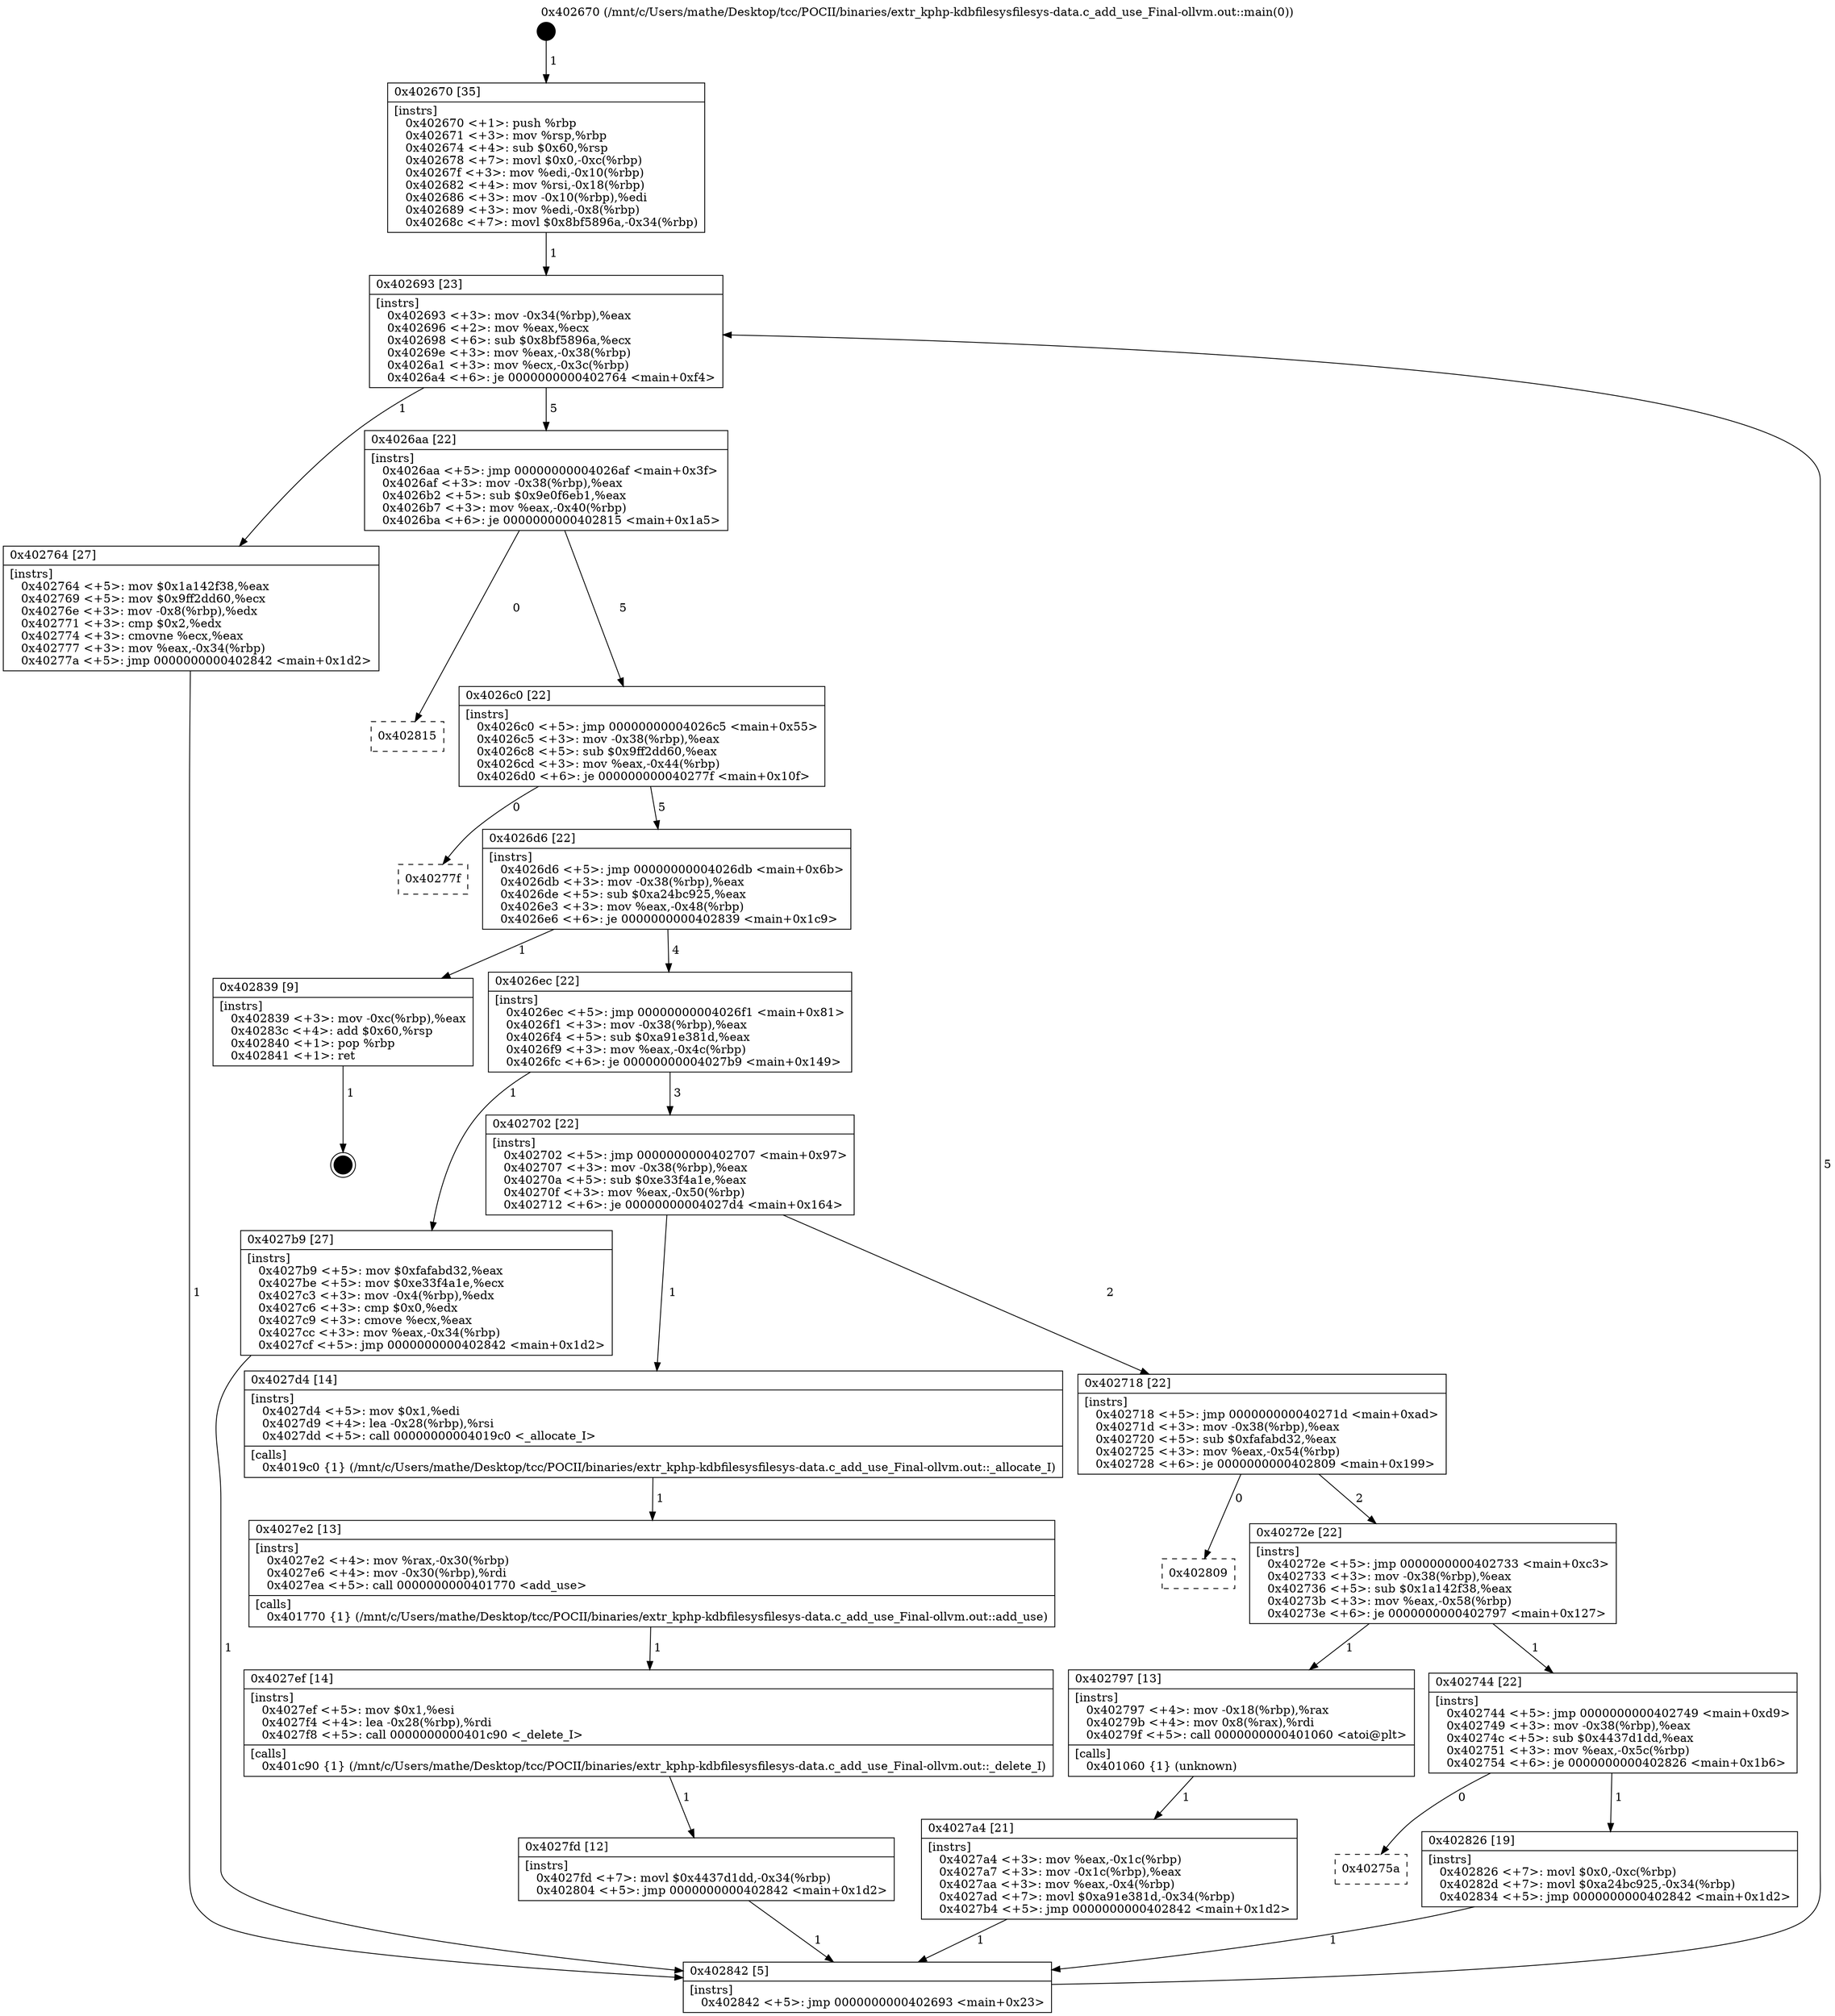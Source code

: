 digraph "0x402670" {
  label = "0x402670 (/mnt/c/Users/mathe/Desktop/tcc/POCII/binaries/extr_kphp-kdbfilesysfilesys-data.c_add_use_Final-ollvm.out::main(0))"
  labelloc = "t"
  node[shape=record]

  Entry [label="",width=0.3,height=0.3,shape=circle,fillcolor=black,style=filled]
  "0x402693" [label="{
     0x402693 [23]\l
     | [instrs]\l
     &nbsp;&nbsp;0x402693 \<+3\>: mov -0x34(%rbp),%eax\l
     &nbsp;&nbsp;0x402696 \<+2\>: mov %eax,%ecx\l
     &nbsp;&nbsp;0x402698 \<+6\>: sub $0x8bf5896a,%ecx\l
     &nbsp;&nbsp;0x40269e \<+3\>: mov %eax,-0x38(%rbp)\l
     &nbsp;&nbsp;0x4026a1 \<+3\>: mov %ecx,-0x3c(%rbp)\l
     &nbsp;&nbsp;0x4026a4 \<+6\>: je 0000000000402764 \<main+0xf4\>\l
  }"]
  "0x402764" [label="{
     0x402764 [27]\l
     | [instrs]\l
     &nbsp;&nbsp;0x402764 \<+5\>: mov $0x1a142f38,%eax\l
     &nbsp;&nbsp;0x402769 \<+5\>: mov $0x9ff2dd60,%ecx\l
     &nbsp;&nbsp;0x40276e \<+3\>: mov -0x8(%rbp),%edx\l
     &nbsp;&nbsp;0x402771 \<+3\>: cmp $0x2,%edx\l
     &nbsp;&nbsp;0x402774 \<+3\>: cmovne %ecx,%eax\l
     &nbsp;&nbsp;0x402777 \<+3\>: mov %eax,-0x34(%rbp)\l
     &nbsp;&nbsp;0x40277a \<+5\>: jmp 0000000000402842 \<main+0x1d2\>\l
  }"]
  "0x4026aa" [label="{
     0x4026aa [22]\l
     | [instrs]\l
     &nbsp;&nbsp;0x4026aa \<+5\>: jmp 00000000004026af \<main+0x3f\>\l
     &nbsp;&nbsp;0x4026af \<+3\>: mov -0x38(%rbp),%eax\l
     &nbsp;&nbsp;0x4026b2 \<+5\>: sub $0x9e0f6eb1,%eax\l
     &nbsp;&nbsp;0x4026b7 \<+3\>: mov %eax,-0x40(%rbp)\l
     &nbsp;&nbsp;0x4026ba \<+6\>: je 0000000000402815 \<main+0x1a5\>\l
  }"]
  "0x402842" [label="{
     0x402842 [5]\l
     | [instrs]\l
     &nbsp;&nbsp;0x402842 \<+5\>: jmp 0000000000402693 \<main+0x23\>\l
  }"]
  "0x402670" [label="{
     0x402670 [35]\l
     | [instrs]\l
     &nbsp;&nbsp;0x402670 \<+1\>: push %rbp\l
     &nbsp;&nbsp;0x402671 \<+3\>: mov %rsp,%rbp\l
     &nbsp;&nbsp;0x402674 \<+4\>: sub $0x60,%rsp\l
     &nbsp;&nbsp;0x402678 \<+7\>: movl $0x0,-0xc(%rbp)\l
     &nbsp;&nbsp;0x40267f \<+3\>: mov %edi,-0x10(%rbp)\l
     &nbsp;&nbsp;0x402682 \<+4\>: mov %rsi,-0x18(%rbp)\l
     &nbsp;&nbsp;0x402686 \<+3\>: mov -0x10(%rbp),%edi\l
     &nbsp;&nbsp;0x402689 \<+3\>: mov %edi,-0x8(%rbp)\l
     &nbsp;&nbsp;0x40268c \<+7\>: movl $0x8bf5896a,-0x34(%rbp)\l
  }"]
  Exit [label="",width=0.3,height=0.3,shape=circle,fillcolor=black,style=filled,peripheries=2]
  "0x402815" [label="{
     0x402815\l
  }", style=dashed]
  "0x4026c0" [label="{
     0x4026c0 [22]\l
     | [instrs]\l
     &nbsp;&nbsp;0x4026c0 \<+5\>: jmp 00000000004026c5 \<main+0x55\>\l
     &nbsp;&nbsp;0x4026c5 \<+3\>: mov -0x38(%rbp),%eax\l
     &nbsp;&nbsp;0x4026c8 \<+5\>: sub $0x9ff2dd60,%eax\l
     &nbsp;&nbsp;0x4026cd \<+3\>: mov %eax,-0x44(%rbp)\l
     &nbsp;&nbsp;0x4026d0 \<+6\>: je 000000000040277f \<main+0x10f\>\l
  }"]
  "0x40275a" [label="{
     0x40275a\l
  }", style=dashed]
  "0x40277f" [label="{
     0x40277f\l
  }", style=dashed]
  "0x4026d6" [label="{
     0x4026d6 [22]\l
     | [instrs]\l
     &nbsp;&nbsp;0x4026d6 \<+5\>: jmp 00000000004026db \<main+0x6b\>\l
     &nbsp;&nbsp;0x4026db \<+3\>: mov -0x38(%rbp),%eax\l
     &nbsp;&nbsp;0x4026de \<+5\>: sub $0xa24bc925,%eax\l
     &nbsp;&nbsp;0x4026e3 \<+3\>: mov %eax,-0x48(%rbp)\l
     &nbsp;&nbsp;0x4026e6 \<+6\>: je 0000000000402839 \<main+0x1c9\>\l
  }"]
  "0x402826" [label="{
     0x402826 [19]\l
     | [instrs]\l
     &nbsp;&nbsp;0x402826 \<+7\>: movl $0x0,-0xc(%rbp)\l
     &nbsp;&nbsp;0x40282d \<+7\>: movl $0xa24bc925,-0x34(%rbp)\l
     &nbsp;&nbsp;0x402834 \<+5\>: jmp 0000000000402842 \<main+0x1d2\>\l
  }"]
  "0x402839" [label="{
     0x402839 [9]\l
     | [instrs]\l
     &nbsp;&nbsp;0x402839 \<+3\>: mov -0xc(%rbp),%eax\l
     &nbsp;&nbsp;0x40283c \<+4\>: add $0x60,%rsp\l
     &nbsp;&nbsp;0x402840 \<+1\>: pop %rbp\l
     &nbsp;&nbsp;0x402841 \<+1\>: ret\l
  }"]
  "0x4026ec" [label="{
     0x4026ec [22]\l
     | [instrs]\l
     &nbsp;&nbsp;0x4026ec \<+5\>: jmp 00000000004026f1 \<main+0x81\>\l
     &nbsp;&nbsp;0x4026f1 \<+3\>: mov -0x38(%rbp),%eax\l
     &nbsp;&nbsp;0x4026f4 \<+5\>: sub $0xa91e381d,%eax\l
     &nbsp;&nbsp;0x4026f9 \<+3\>: mov %eax,-0x4c(%rbp)\l
     &nbsp;&nbsp;0x4026fc \<+6\>: je 00000000004027b9 \<main+0x149\>\l
  }"]
  "0x4027fd" [label="{
     0x4027fd [12]\l
     | [instrs]\l
     &nbsp;&nbsp;0x4027fd \<+7\>: movl $0x4437d1dd,-0x34(%rbp)\l
     &nbsp;&nbsp;0x402804 \<+5\>: jmp 0000000000402842 \<main+0x1d2\>\l
  }"]
  "0x4027b9" [label="{
     0x4027b9 [27]\l
     | [instrs]\l
     &nbsp;&nbsp;0x4027b9 \<+5\>: mov $0xfafabd32,%eax\l
     &nbsp;&nbsp;0x4027be \<+5\>: mov $0xe33f4a1e,%ecx\l
     &nbsp;&nbsp;0x4027c3 \<+3\>: mov -0x4(%rbp),%edx\l
     &nbsp;&nbsp;0x4027c6 \<+3\>: cmp $0x0,%edx\l
     &nbsp;&nbsp;0x4027c9 \<+3\>: cmove %ecx,%eax\l
     &nbsp;&nbsp;0x4027cc \<+3\>: mov %eax,-0x34(%rbp)\l
     &nbsp;&nbsp;0x4027cf \<+5\>: jmp 0000000000402842 \<main+0x1d2\>\l
  }"]
  "0x402702" [label="{
     0x402702 [22]\l
     | [instrs]\l
     &nbsp;&nbsp;0x402702 \<+5\>: jmp 0000000000402707 \<main+0x97\>\l
     &nbsp;&nbsp;0x402707 \<+3\>: mov -0x38(%rbp),%eax\l
     &nbsp;&nbsp;0x40270a \<+5\>: sub $0xe33f4a1e,%eax\l
     &nbsp;&nbsp;0x40270f \<+3\>: mov %eax,-0x50(%rbp)\l
     &nbsp;&nbsp;0x402712 \<+6\>: je 00000000004027d4 \<main+0x164\>\l
  }"]
  "0x4027ef" [label="{
     0x4027ef [14]\l
     | [instrs]\l
     &nbsp;&nbsp;0x4027ef \<+5\>: mov $0x1,%esi\l
     &nbsp;&nbsp;0x4027f4 \<+4\>: lea -0x28(%rbp),%rdi\l
     &nbsp;&nbsp;0x4027f8 \<+5\>: call 0000000000401c90 \<_delete_I\>\l
     | [calls]\l
     &nbsp;&nbsp;0x401c90 \{1\} (/mnt/c/Users/mathe/Desktop/tcc/POCII/binaries/extr_kphp-kdbfilesysfilesys-data.c_add_use_Final-ollvm.out::_delete_I)\l
  }"]
  "0x4027d4" [label="{
     0x4027d4 [14]\l
     | [instrs]\l
     &nbsp;&nbsp;0x4027d4 \<+5\>: mov $0x1,%edi\l
     &nbsp;&nbsp;0x4027d9 \<+4\>: lea -0x28(%rbp),%rsi\l
     &nbsp;&nbsp;0x4027dd \<+5\>: call 00000000004019c0 \<_allocate_I\>\l
     | [calls]\l
     &nbsp;&nbsp;0x4019c0 \{1\} (/mnt/c/Users/mathe/Desktop/tcc/POCII/binaries/extr_kphp-kdbfilesysfilesys-data.c_add_use_Final-ollvm.out::_allocate_I)\l
  }"]
  "0x402718" [label="{
     0x402718 [22]\l
     | [instrs]\l
     &nbsp;&nbsp;0x402718 \<+5\>: jmp 000000000040271d \<main+0xad\>\l
     &nbsp;&nbsp;0x40271d \<+3\>: mov -0x38(%rbp),%eax\l
     &nbsp;&nbsp;0x402720 \<+5\>: sub $0xfafabd32,%eax\l
     &nbsp;&nbsp;0x402725 \<+3\>: mov %eax,-0x54(%rbp)\l
     &nbsp;&nbsp;0x402728 \<+6\>: je 0000000000402809 \<main+0x199\>\l
  }"]
  "0x4027e2" [label="{
     0x4027e2 [13]\l
     | [instrs]\l
     &nbsp;&nbsp;0x4027e2 \<+4\>: mov %rax,-0x30(%rbp)\l
     &nbsp;&nbsp;0x4027e6 \<+4\>: mov -0x30(%rbp),%rdi\l
     &nbsp;&nbsp;0x4027ea \<+5\>: call 0000000000401770 \<add_use\>\l
     | [calls]\l
     &nbsp;&nbsp;0x401770 \{1\} (/mnt/c/Users/mathe/Desktop/tcc/POCII/binaries/extr_kphp-kdbfilesysfilesys-data.c_add_use_Final-ollvm.out::add_use)\l
  }"]
  "0x402809" [label="{
     0x402809\l
  }", style=dashed]
  "0x40272e" [label="{
     0x40272e [22]\l
     | [instrs]\l
     &nbsp;&nbsp;0x40272e \<+5\>: jmp 0000000000402733 \<main+0xc3\>\l
     &nbsp;&nbsp;0x402733 \<+3\>: mov -0x38(%rbp),%eax\l
     &nbsp;&nbsp;0x402736 \<+5\>: sub $0x1a142f38,%eax\l
     &nbsp;&nbsp;0x40273b \<+3\>: mov %eax,-0x58(%rbp)\l
     &nbsp;&nbsp;0x40273e \<+6\>: je 0000000000402797 \<main+0x127\>\l
  }"]
  "0x4027a4" [label="{
     0x4027a4 [21]\l
     | [instrs]\l
     &nbsp;&nbsp;0x4027a4 \<+3\>: mov %eax,-0x1c(%rbp)\l
     &nbsp;&nbsp;0x4027a7 \<+3\>: mov -0x1c(%rbp),%eax\l
     &nbsp;&nbsp;0x4027aa \<+3\>: mov %eax,-0x4(%rbp)\l
     &nbsp;&nbsp;0x4027ad \<+7\>: movl $0xa91e381d,-0x34(%rbp)\l
     &nbsp;&nbsp;0x4027b4 \<+5\>: jmp 0000000000402842 \<main+0x1d2\>\l
  }"]
  "0x402797" [label="{
     0x402797 [13]\l
     | [instrs]\l
     &nbsp;&nbsp;0x402797 \<+4\>: mov -0x18(%rbp),%rax\l
     &nbsp;&nbsp;0x40279b \<+4\>: mov 0x8(%rax),%rdi\l
     &nbsp;&nbsp;0x40279f \<+5\>: call 0000000000401060 \<atoi@plt\>\l
     | [calls]\l
     &nbsp;&nbsp;0x401060 \{1\} (unknown)\l
  }"]
  "0x402744" [label="{
     0x402744 [22]\l
     | [instrs]\l
     &nbsp;&nbsp;0x402744 \<+5\>: jmp 0000000000402749 \<main+0xd9\>\l
     &nbsp;&nbsp;0x402749 \<+3\>: mov -0x38(%rbp),%eax\l
     &nbsp;&nbsp;0x40274c \<+5\>: sub $0x4437d1dd,%eax\l
     &nbsp;&nbsp;0x402751 \<+3\>: mov %eax,-0x5c(%rbp)\l
     &nbsp;&nbsp;0x402754 \<+6\>: je 0000000000402826 \<main+0x1b6\>\l
  }"]
  Entry -> "0x402670" [label=" 1"]
  "0x402693" -> "0x402764" [label=" 1"]
  "0x402693" -> "0x4026aa" [label=" 5"]
  "0x402764" -> "0x402842" [label=" 1"]
  "0x402670" -> "0x402693" [label=" 1"]
  "0x402842" -> "0x402693" [label=" 5"]
  "0x402839" -> Exit [label=" 1"]
  "0x4026aa" -> "0x402815" [label=" 0"]
  "0x4026aa" -> "0x4026c0" [label=" 5"]
  "0x402826" -> "0x402842" [label=" 1"]
  "0x4026c0" -> "0x40277f" [label=" 0"]
  "0x4026c0" -> "0x4026d6" [label=" 5"]
  "0x402744" -> "0x40275a" [label=" 0"]
  "0x4026d6" -> "0x402839" [label=" 1"]
  "0x4026d6" -> "0x4026ec" [label=" 4"]
  "0x402744" -> "0x402826" [label=" 1"]
  "0x4026ec" -> "0x4027b9" [label=" 1"]
  "0x4026ec" -> "0x402702" [label=" 3"]
  "0x4027fd" -> "0x402842" [label=" 1"]
  "0x402702" -> "0x4027d4" [label=" 1"]
  "0x402702" -> "0x402718" [label=" 2"]
  "0x4027ef" -> "0x4027fd" [label=" 1"]
  "0x402718" -> "0x402809" [label=" 0"]
  "0x402718" -> "0x40272e" [label=" 2"]
  "0x4027e2" -> "0x4027ef" [label=" 1"]
  "0x40272e" -> "0x402797" [label=" 1"]
  "0x40272e" -> "0x402744" [label=" 1"]
  "0x402797" -> "0x4027a4" [label=" 1"]
  "0x4027a4" -> "0x402842" [label=" 1"]
  "0x4027b9" -> "0x402842" [label=" 1"]
  "0x4027d4" -> "0x4027e2" [label=" 1"]
}

